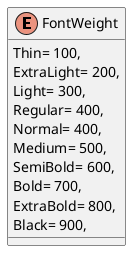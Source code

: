 @startuml
enum FontWeight {
    Thin= 100,
    ExtraLight= 200,
    Light= 300,
    Regular= 400,
    Normal= 400,
    Medium= 500,
    SemiBold= 600,
    Bold= 700,
    ExtraBold= 800,
    Black= 900,
}
@enduml
